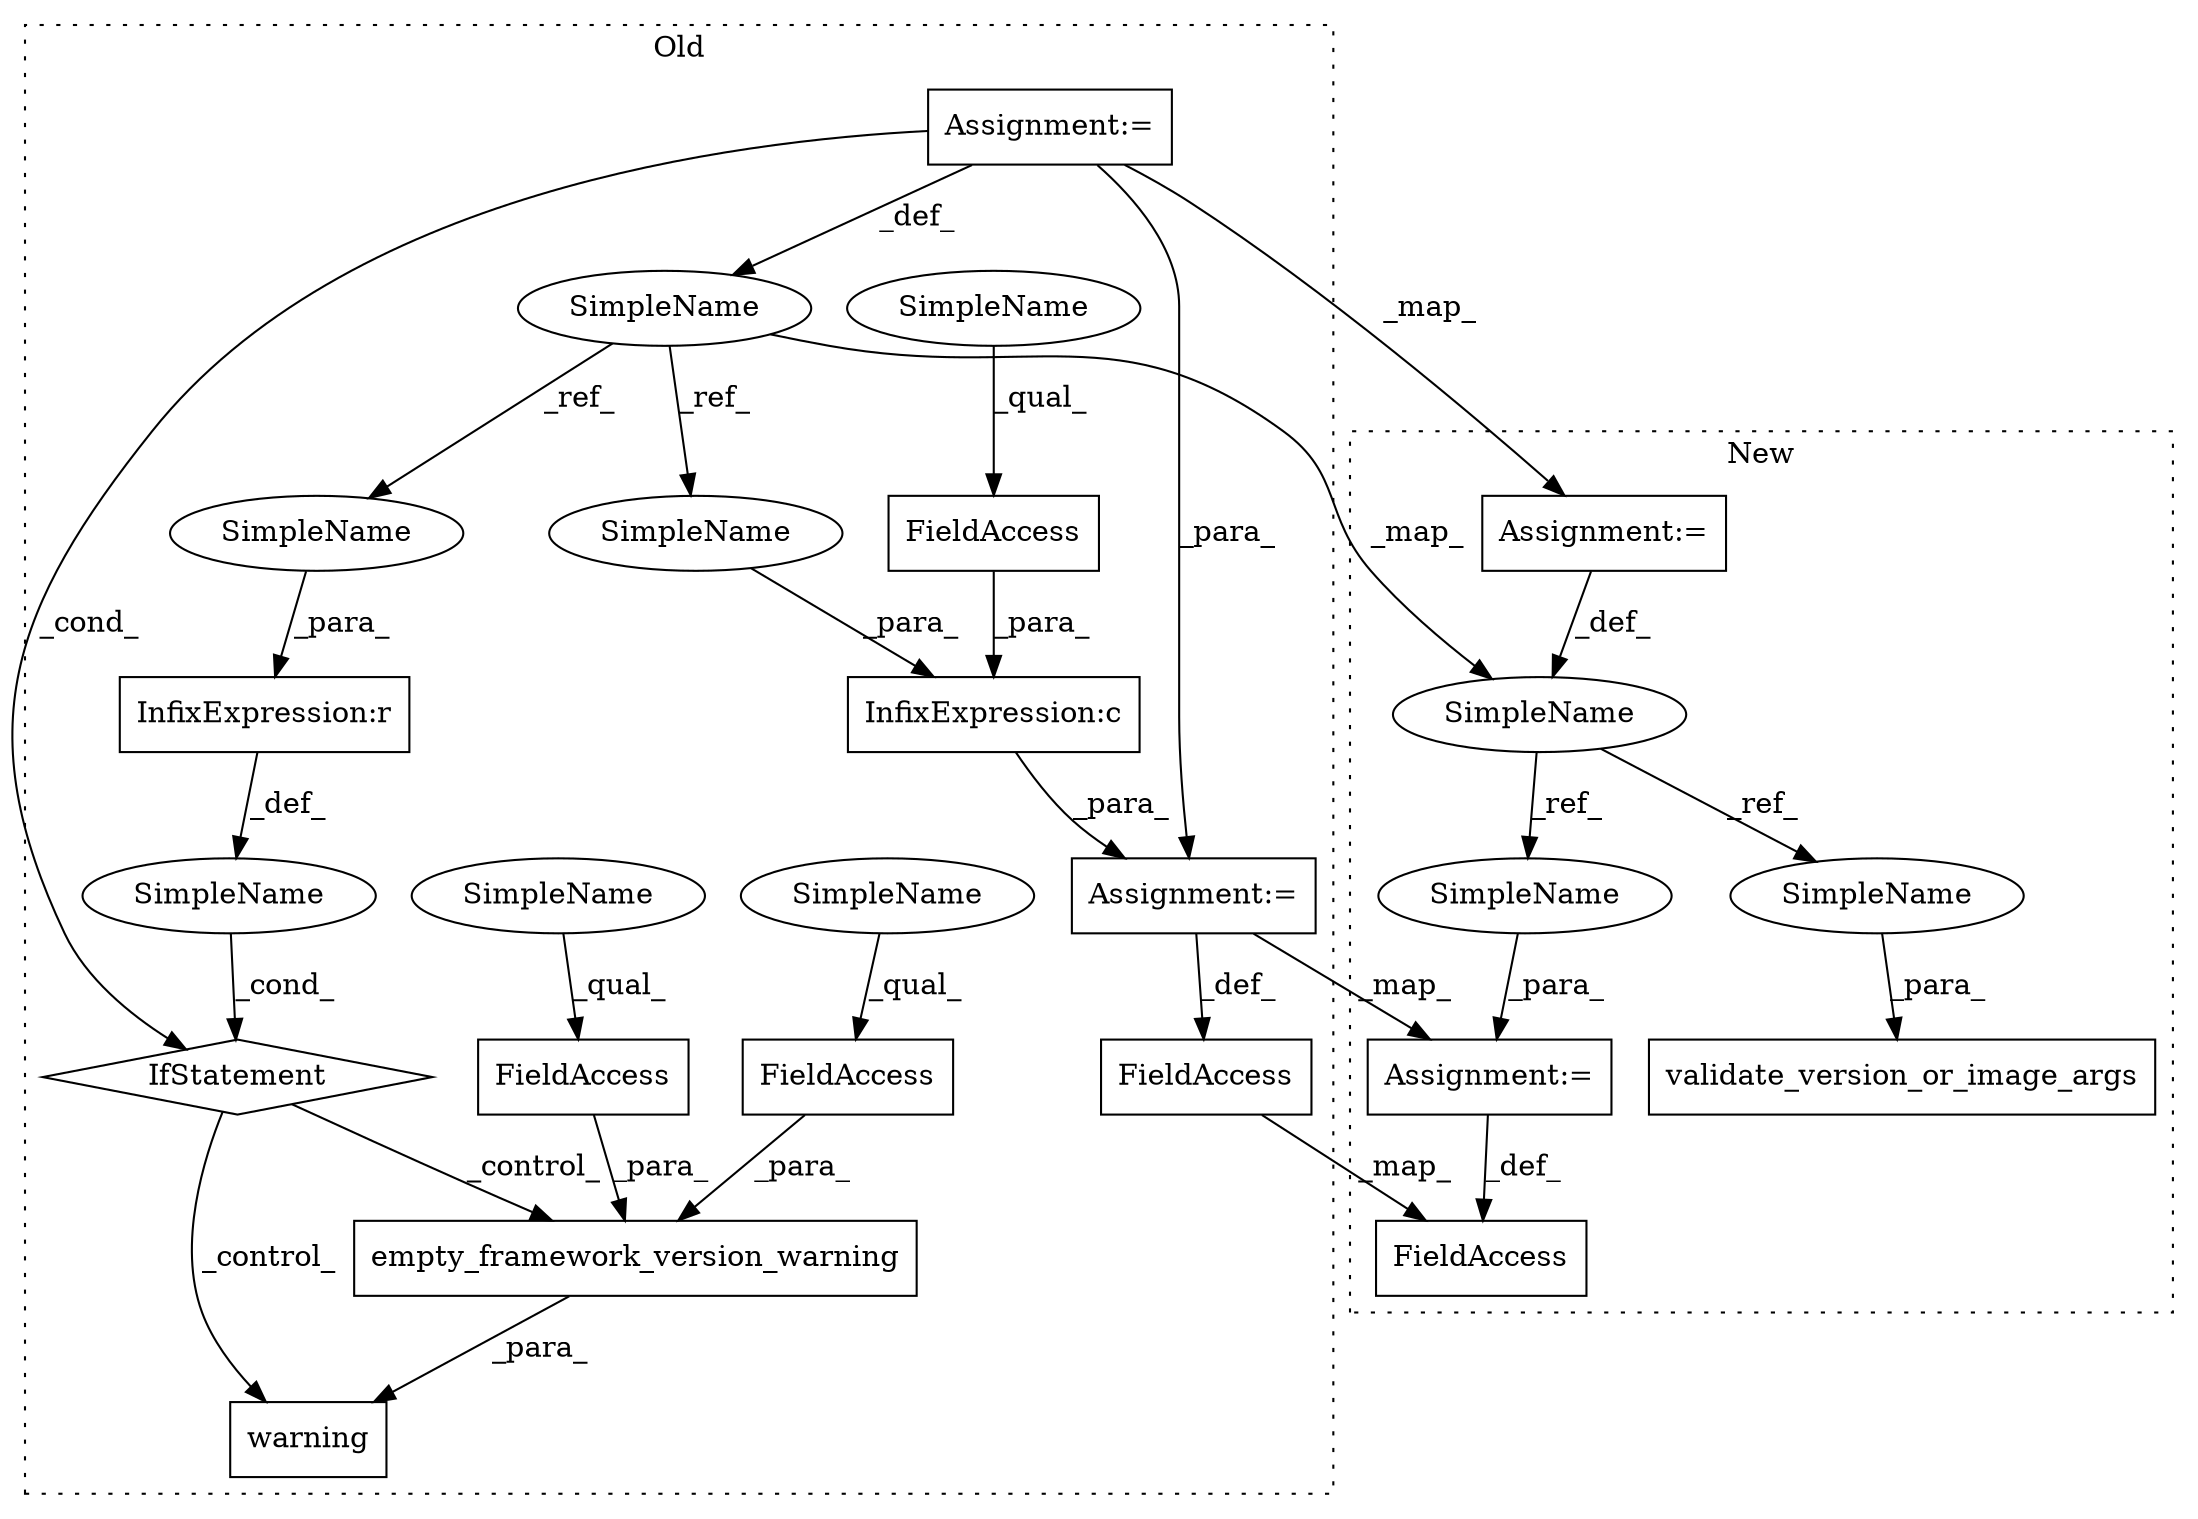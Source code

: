 digraph G {
subgraph cluster0 {
1 [label="empty_framework_version_warning" a="32" s="1471,1549" l="32,1" shape="box"];
3 [label="SimpleName" a="42" s="" l="" shape="ellipse"];
4 [label="warning" a="32" s="1463,1550" l="8,1" shape="box"];
5 [label="InfixExpression:r" a="27" s="1438" l="4" shape="box"];
6 [label="FieldAccess" a="22" s="1526" l="23" shape="box"];
7 [label="FieldAccess" a="22" s="1640" l="22" shape="box"];
8 [label="InfixExpression:c" a="27" s="1636" l="4" shape="box"];
9 [label="SimpleName" a="42" s="1133" l="17" shape="ellipse"];
11 [label="IfStatement" a="25" s="1417,1446" l="4,2" shape="diamond"];
12 [label="Assignment:=" a="7" s="1133" l="17" shape="box"];
14 [label="FieldAccess" a="22" s="1595" l="22" shape="box"];
16 [label="FieldAccess" a="22" s="1503" l="22" shape="box"];
18 [label="Assignment:=" a="7" s="1617" l="1" shape="box"];
19 [label="SimpleName" a="42" s="1526" l="8" shape="ellipse"];
20 [label="SimpleName" a="42" s="1503" l="8" shape="ellipse"];
21 [label="SimpleName" a="42" s="1640" l="8" shape="ellipse"];
22 [label="SimpleName" a="42" s="1421" l="17" shape="ellipse"];
23 [label="SimpleName" a="42" s="1619" l="17" shape="ellipse"];
label = "Old";
style="dotted";
}
subgraph cluster1 {
2 [label="validate_version_or_image_args" a="32" s="1248,1313" l="31,1" shape="box"];
10 [label="SimpleName" a="42" s="1103" l="17" shape="ellipse"];
13 [label="Assignment:=" a="7" s="1103" l="17" shape="box"];
15 [label="FieldAccess" a="22" s="1476" l="22" shape="box"];
17 [label="Assignment:=" a="7" s="1498" l="1" shape="box"];
24 [label="SimpleName" a="42" s="1279" l="17" shape="ellipse"];
25 [label="SimpleName" a="42" s="1499" l="17" shape="ellipse"];
label = "New";
style="dotted";
}
1 -> 4 [label="_para_"];
3 -> 11 [label="_cond_"];
5 -> 3 [label="_def_"];
6 -> 1 [label="_para_"];
7 -> 8 [label="_para_"];
8 -> 18 [label="_para_"];
9 -> 23 [label="_ref_"];
9 -> 10 [label="_map_"];
9 -> 22 [label="_ref_"];
10 -> 24 [label="_ref_"];
10 -> 25 [label="_ref_"];
11 -> 4 [label="_control_"];
11 -> 1 [label="_control_"];
12 -> 9 [label="_def_"];
12 -> 18 [label="_para_"];
12 -> 13 [label="_map_"];
12 -> 11 [label="_cond_"];
13 -> 10 [label="_def_"];
14 -> 15 [label="_map_"];
16 -> 1 [label="_para_"];
17 -> 15 [label="_def_"];
18 -> 17 [label="_map_"];
18 -> 14 [label="_def_"];
19 -> 6 [label="_qual_"];
20 -> 16 [label="_qual_"];
21 -> 7 [label="_qual_"];
22 -> 5 [label="_para_"];
23 -> 8 [label="_para_"];
24 -> 2 [label="_para_"];
25 -> 17 [label="_para_"];
}